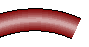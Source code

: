 \documentclass[border=1mm]{standalone}
\usepackage{luamplib}
\begin{document}
\mplibtextextlabel{enable}
\begin{mplibcode}
vardef tubular@#(expr p) = image(
  draw p withpen pencircle scaled 8;
  for w = 7.5 step -.5 until 1: 
    draw p withpen pencircle scaled w withcolor (sqrt(w/8))[white, 1/2 @#]; 
  endfor
) enddef;
vardef ctubular@#(expr p) = image(
  cutdraw p withpen pencircle scaled 8;
  for w = 7.5 step -.5 until 1: 
    cutdraw p withpen pencircle scaled w withcolor (sqrt(w/8))[white, 1/2 @#]; 
  endfor
) enddef;
beginfig(1);
path half_reef;
d = 1/4;
half_reef = (-7, -d) --- (-2, -d) ... (0, -1) .. (2, 0) .. (0, 1) ... (-2, d) --- (-5, d);
half_reef := half_reef scaled 20;
draw tubular.red(half_reef);
draw tubular.blue(half_reef reflectedabout (up, down));
draw ctubular.red(subpath(3/2, 5/2) of half_reef);
draw ctubular.red(subpath(7/2, 9/2) of half_reef);
% for i=0 step 1/2 until length half_reef: dotlabel.top(decimal i, point i of half_reef); endfor

endfig;
\end{mplibcode}
\end{document}

